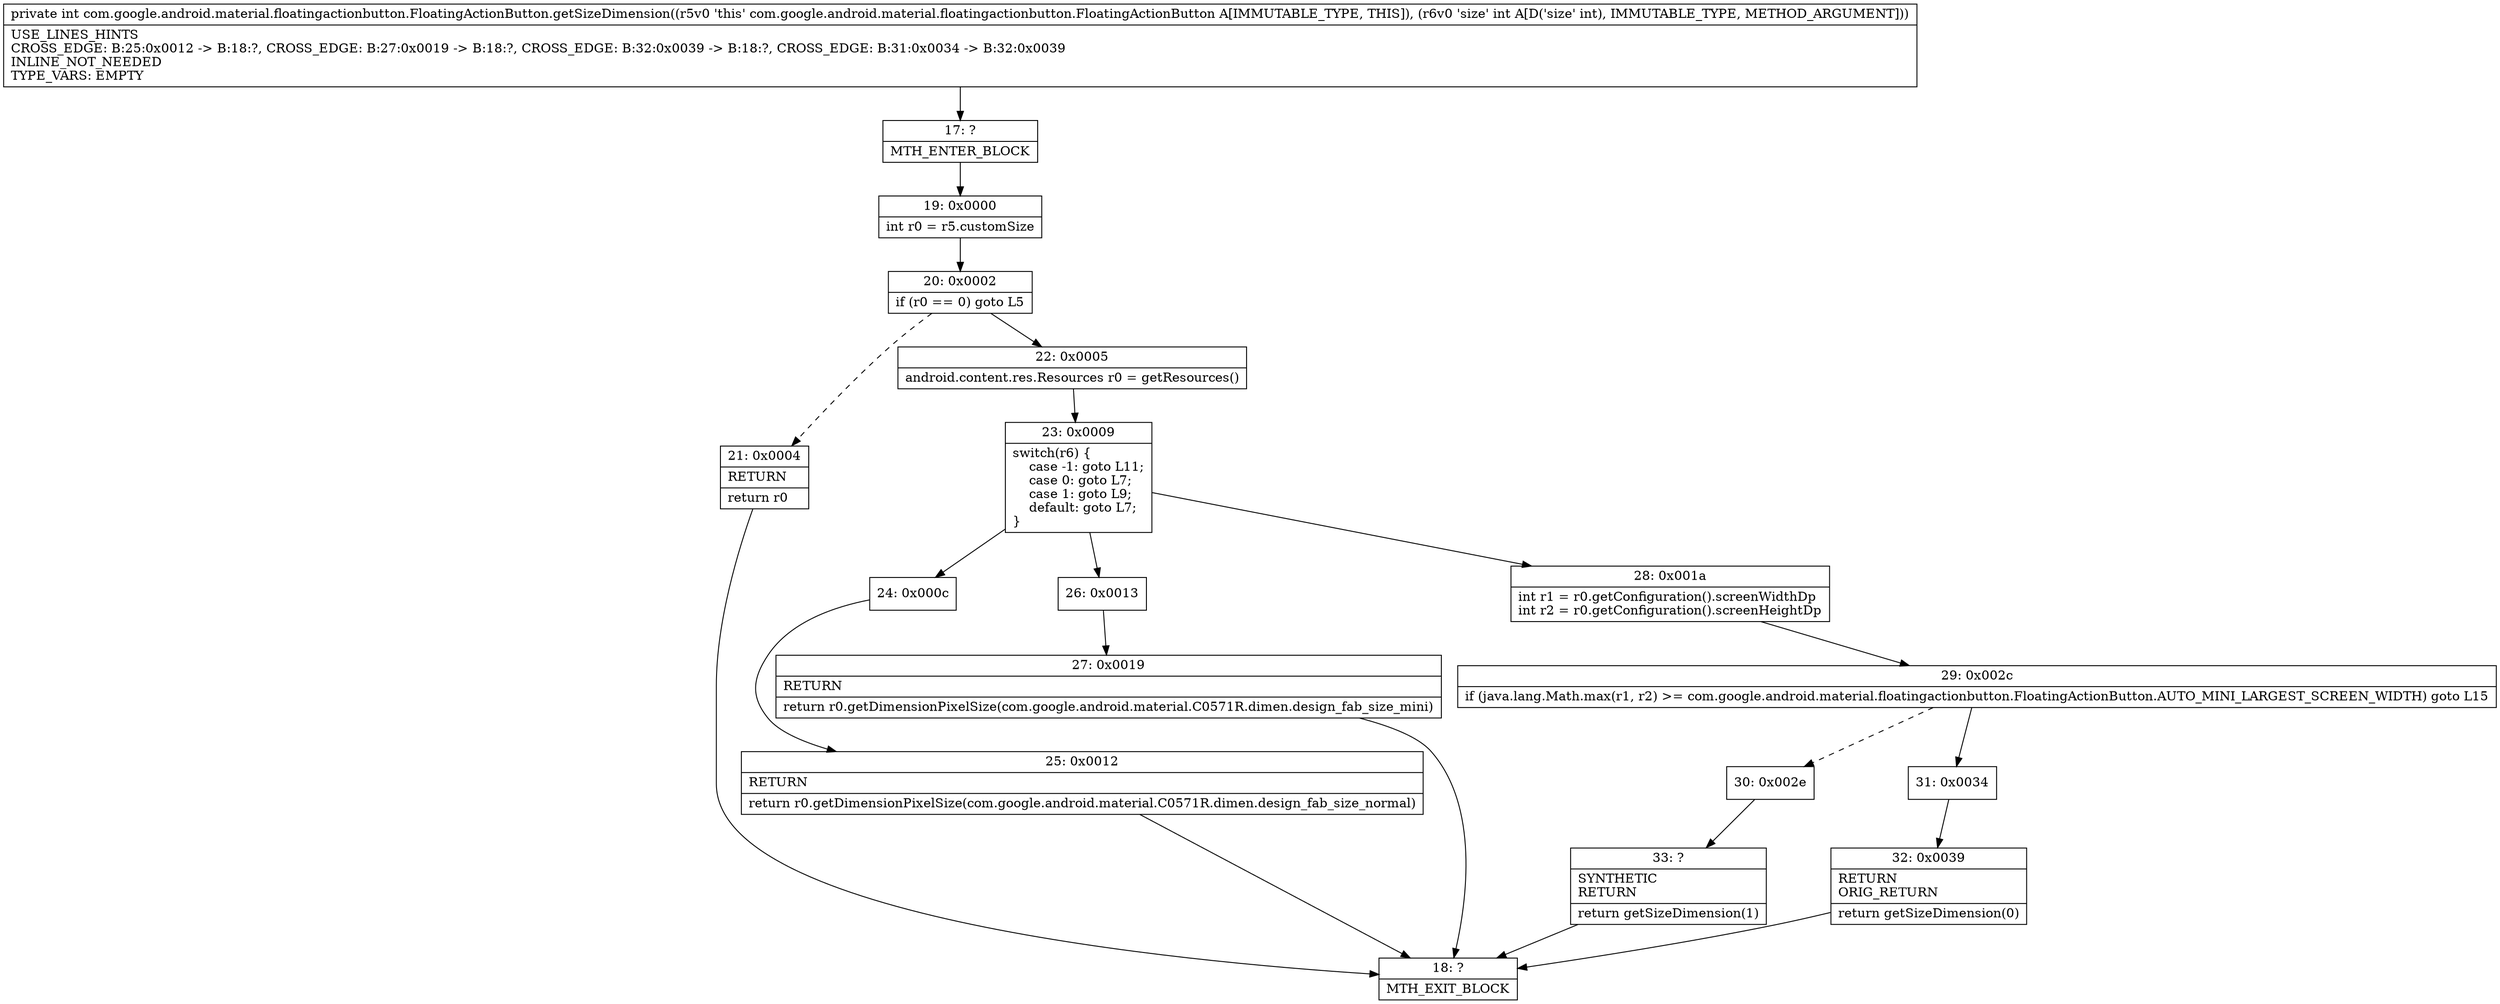digraph "CFG forcom.google.android.material.floatingactionbutton.FloatingActionButton.getSizeDimension(I)I" {
Node_17 [shape=record,label="{17\:\ ?|MTH_ENTER_BLOCK\l}"];
Node_19 [shape=record,label="{19\:\ 0x0000|int r0 = r5.customSize\l}"];
Node_20 [shape=record,label="{20\:\ 0x0002|if (r0 == 0) goto L5\l}"];
Node_21 [shape=record,label="{21\:\ 0x0004|RETURN\l|return r0\l}"];
Node_18 [shape=record,label="{18\:\ ?|MTH_EXIT_BLOCK\l}"];
Node_22 [shape=record,label="{22\:\ 0x0005|android.content.res.Resources r0 = getResources()\l}"];
Node_23 [shape=record,label="{23\:\ 0x0009|switch(r6) \{\l    case \-1: goto L11;\l    case 0: goto L7;\l    case 1: goto L9;\l    default: goto L7;\l\}\l}"];
Node_24 [shape=record,label="{24\:\ 0x000c}"];
Node_25 [shape=record,label="{25\:\ 0x0012|RETURN\l|return r0.getDimensionPixelSize(com.google.android.material.C0571R.dimen.design_fab_size_normal)\l}"];
Node_26 [shape=record,label="{26\:\ 0x0013}"];
Node_27 [shape=record,label="{27\:\ 0x0019|RETURN\l|return r0.getDimensionPixelSize(com.google.android.material.C0571R.dimen.design_fab_size_mini)\l}"];
Node_28 [shape=record,label="{28\:\ 0x001a|int r1 = r0.getConfiguration().screenWidthDp\lint r2 = r0.getConfiguration().screenHeightDp\l}"];
Node_29 [shape=record,label="{29\:\ 0x002c|if (java.lang.Math.max(r1, r2) \>= com.google.android.material.floatingactionbutton.FloatingActionButton.AUTO_MINI_LARGEST_SCREEN_WIDTH) goto L15\l}"];
Node_30 [shape=record,label="{30\:\ 0x002e}"];
Node_33 [shape=record,label="{33\:\ ?|SYNTHETIC\lRETURN\l|return getSizeDimension(1)\l}"];
Node_31 [shape=record,label="{31\:\ 0x0034}"];
Node_32 [shape=record,label="{32\:\ 0x0039|RETURN\lORIG_RETURN\l|return getSizeDimension(0)\l}"];
MethodNode[shape=record,label="{private int com.google.android.material.floatingactionbutton.FloatingActionButton.getSizeDimension((r5v0 'this' com.google.android.material.floatingactionbutton.FloatingActionButton A[IMMUTABLE_TYPE, THIS]), (r6v0 'size' int A[D('size' int), IMMUTABLE_TYPE, METHOD_ARGUMENT]))  | USE_LINES_HINTS\lCROSS_EDGE: B:25:0x0012 \-\> B:18:?, CROSS_EDGE: B:27:0x0019 \-\> B:18:?, CROSS_EDGE: B:32:0x0039 \-\> B:18:?, CROSS_EDGE: B:31:0x0034 \-\> B:32:0x0039\lINLINE_NOT_NEEDED\lTYPE_VARS: EMPTY\l}"];
MethodNode -> Node_17;Node_17 -> Node_19;
Node_19 -> Node_20;
Node_20 -> Node_21[style=dashed];
Node_20 -> Node_22;
Node_21 -> Node_18;
Node_22 -> Node_23;
Node_23 -> Node_24;
Node_23 -> Node_26;
Node_23 -> Node_28;
Node_24 -> Node_25;
Node_25 -> Node_18;
Node_26 -> Node_27;
Node_27 -> Node_18;
Node_28 -> Node_29;
Node_29 -> Node_30[style=dashed];
Node_29 -> Node_31;
Node_30 -> Node_33;
Node_33 -> Node_18;
Node_31 -> Node_32;
Node_32 -> Node_18;
}

